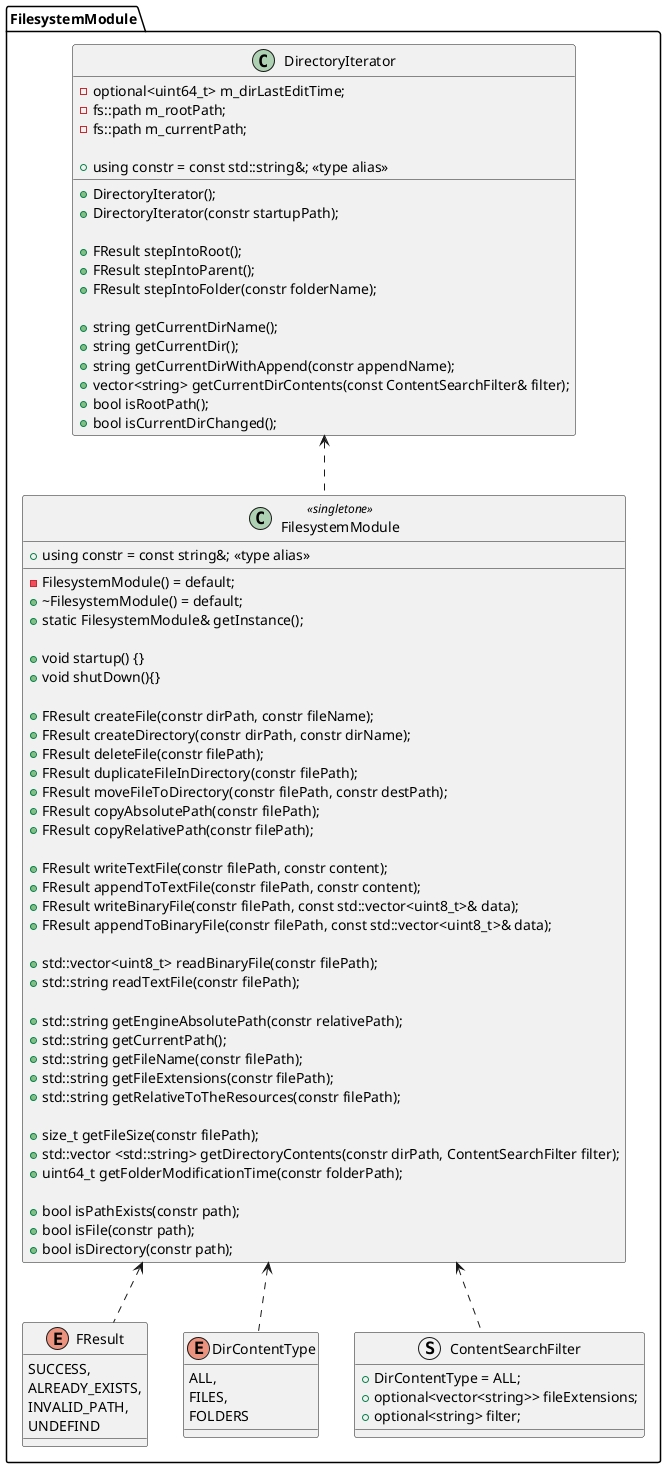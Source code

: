 @startuml
package FilesystemModule
{
    enum FResult
    {
        SUCCESS,
        ALREADY_EXISTS,
        INVALID_PATH,
        UNDEFIND
    }

    enum DirContentType
    {
        ALL,
        FILES,
        FOLDERS
    }

    struct ContentSearchFilter
    {
        +DirContentType = ALL;
        +optional<vector<string>> fileExtensions;
        +optional<string> filter;
    }

    class FilesystemModule <<singletone>>
    {
        -FilesystemModule() = default;
        
        +using constr = const string&; <<type alias>>

        +~FilesystemModule() = default;
        +static FilesystemModule& getInstance();

        +void startup() {}
        +void shutDown(){}

        +FResult createFile(constr dirPath, constr fileName);
        +FResult createDirectory(constr dirPath, constr dirName);
        +FResult deleteFile(constr filePath);
        +FResult duplicateFileInDirectory(constr filePath);
        +FResult moveFileToDirectory(constr filePath, constr destPath);
        +FResult copyAbsolutePath(constr filePath);
        +FResult copyRelativePath(constr filePath);

        +FResult writeTextFile(constr filePath, constr content);
        +FResult appendToTextFile(constr filePath, constr content);
        +FResult writeBinaryFile(constr filePath, const std::vector<uint8_t>& data);
        +FResult appendToBinaryFile(constr filePath, const std::vector<uint8_t>& data);

        +std::vector<uint8_t> readBinaryFile(constr filePath);
        +std::string readTextFile(constr filePath);

        +std::string getEngineAbsolutePath(constr relativePath);
        +std::string getCurrentPath();
        +std::string getFileName(constr filePath);
        +std::string getFileExtensions(constr filePath);
        +std::string getRelativeToTheResources(constr filePath);

        +size_t getFileSize(constr filePath);
        +std::vector <std::string> getDirectoryContents(constr dirPath, ContentSearchFilter filter);
        +uint64_t getFolderModificationTime(constr folderPath);

        +bool isPathExists(constr path);
        +bool isFile(constr path);
        +bool isDirectory(constr path);
    }
    FilesystemModule <.. FResult
    FilesystemModule <.. DirContentType
    FilesystemModule <.. ContentSearchFilter

    class DirectoryIterator
    {
        -optional<uint64_t> m_dirLastEditTime;
        -fs::path m_rootPath;
        -fs::path m_currentPath;

        +using constr = const std::string&; <<type alias>>

        +DirectoryIterator();
        +DirectoryIterator(constr startupPath);

        +FResult stepIntoRoot();
        +FResult stepIntoParent();
        +FResult stepIntoFolder(constr folderName);

        +string getCurrentDirName();
        +string getCurrentDir();
        +string getCurrentDirWithAppend(constr appendName);
        +vector<string> getCurrentDirContents(const ContentSearchFilter& filter);
        +bool isRootPath();
        +bool isCurrentDirChanged();
    }

    DirectoryIterator <.. FilesystemModule
}
@enduml